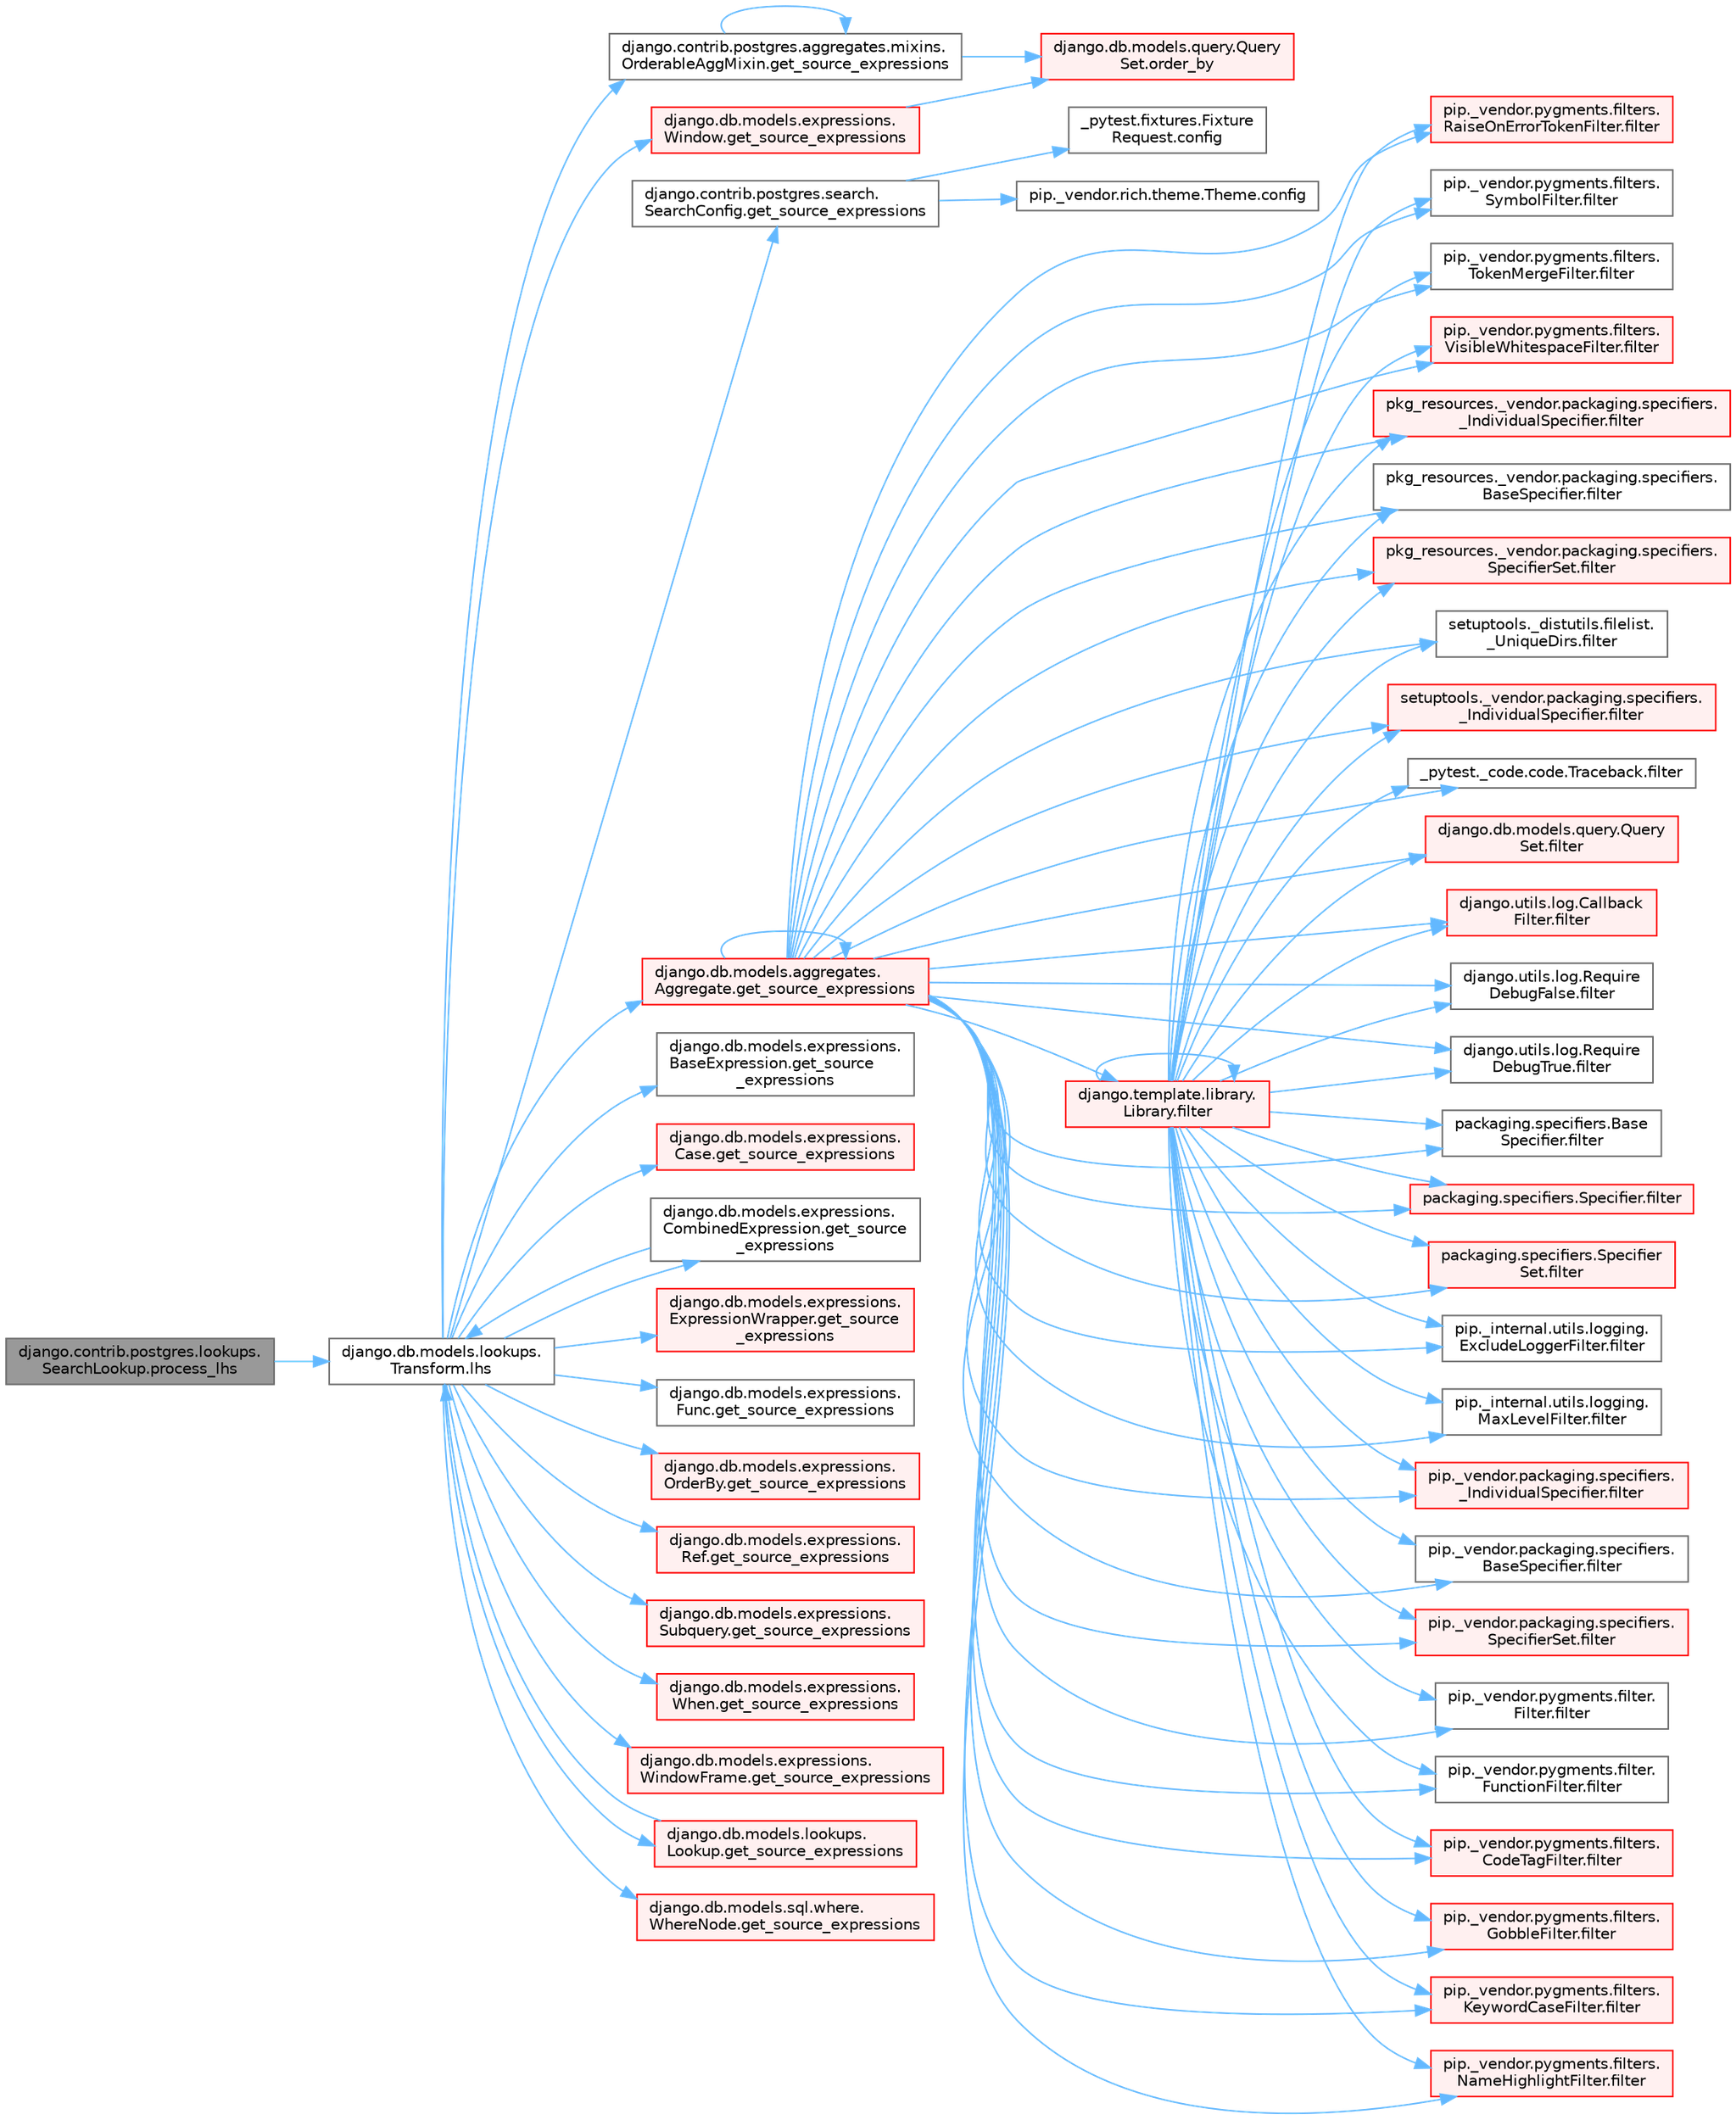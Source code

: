 digraph "django.contrib.postgres.lookups.SearchLookup.process_lhs"
{
 // LATEX_PDF_SIZE
  bgcolor="transparent";
  edge [fontname=Helvetica,fontsize=10,labelfontname=Helvetica,labelfontsize=10];
  node [fontname=Helvetica,fontsize=10,shape=box,height=0.2,width=0.4];
  rankdir="LR";
  Node1 [id="Node000001",label="django.contrib.postgres.lookups.\lSearchLookup.process_lhs",height=0.2,width=0.4,color="gray40", fillcolor="grey60", style="filled", fontcolor="black",tooltip=" "];
  Node1 -> Node2 [id="edge1_Node000001_Node000002",color="steelblue1",style="solid",tooltip=" "];
  Node2 [id="Node000002",label="django.db.models.lookups.\lTransform.lhs",height=0.2,width=0.4,color="grey40", fillcolor="white", style="filled",URL="$classdjango_1_1db_1_1models_1_1lookups_1_1_transform.html#ac0ce01e192abd1a739a4c77fcc8a1bf9",tooltip=" "];
  Node2 -> Node3 [id="edge2_Node000002_Node000003",color="steelblue1",style="solid",tooltip=" "];
  Node3 [id="Node000003",label="django.contrib.postgres.aggregates.mixins.\lOrderableAggMixin.get_source_expressions",height=0.2,width=0.4,color="grey40", fillcolor="white", style="filled",URL="$classdjango_1_1contrib_1_1postgres_1_1aggregates_1_1mixins_1_1_orderable_agg_mixin.html#abed9d6bb5142aafc8b77ac03f9d7a989",tooltip=" "];
  Node3 -> Node3 [id="edge3_Node000003_Node000003",color="steelblue1",style="solid",tooltip=" "];
  Node3 -> Node4 [id="edge4_Node000003_Node000004",color="steelblue1",style="solid",tooltip=" "];
  Node4 [id="Node000004",label="django.db.models.query.Query\lSet.order_by",height=0.2,width=0.4,color="red", fillcolor="#FFF0F0", style="filled",URL="$classdjango_1_1db_1_1models_1_1query_1_1_query_set.html#a2ad2bc4491b372d7fb5ad808262e6f01",tooltip=" "];
  Node2 -> Node20 [id="edge5_Node000002_Node000020",color="steelblue1",style="solid",tooltip=" "];
  Node20 [id="Node000020",label="django.contrib.postgres.search.\lSearchConfig.get_source_expressions",height=0.2,width=0.4,color="grey40", fillcolor="white", style="filled",URL="$classdjango_1_1contrib_1_1postgres_1_1search_1_1_search_config.html#a2c17d4dfedc6381528df8a0a1b3751bf",tooltip=" "];
  Node20 -> Node21 [id="edge6_Node000020_Node000021",color="steelblue1",style="solid",tooltip=" "];
  Node21 [id="Node000021",label="_pytest.fixtures.Fixture\lRequest.config",height=0.2,width=0.4,color="grey40", fillcolor="white", style="filled",URL="$class__pytest_1_1fixtures_1_1_fixture_request.html#a9ed7b83923283e6cc50ae1c56f68b36d",tooltip=" "];
  Node20 -> Node22 [id="edge7_Node000020_Node000022",color="steelblue1",style="solid",tooltip=" "];
  Node22 [id="Node000022",label="pip._vendor.rich.theme.Theme.config",height=0.2,width=0.4,color="grey40", fillcolor="white", style="filled",URL="$classpip_1_1__vendor_1_1rich_1_1theme_1_1_theme.html#a66944133178df92a2cc2793b6053a2ea",tooltip=" "];
  Node2 -> Node23 [id="edge8_Node000002_Node000023",color="steelblue1",style="solid",tooltip=" "];
  Node23 [id="Node000023",label="django.db.models.aggregates.\lAggregate.get_source_expressions",height=0.2,width=0.4,color="red", fillcolor="#FFF0F0", style="filled",URL="$classdjango_1_1db_1_1models_1_1aggregates_1_1_aggregate.html#a4a47839518c013f780a931e4bcf2d4f1",tooltip=" "];
  Node23 -> Node24 [id="edge9_Node000023_Node000024",color="steelblue1",style="solid",tooltip=" "];
  Node24 [id="Node000024",label="_pytest._code.code.Traceback.filter",height=0.2,width=0.4,color="grey40", fillcolor="white", style="filled",URL="$class__pytest_1_1__code_1_1code_1_1_traceback.html#a55d326907d5380a46c4d3e52f002d33f",tooltip=" "];
  Node23 -> Node25 [id="edge10_Node000023_Node000025",color="steelblue1",style="solid",tooltip=" "];
  Node25 [id="Node000025",label="django.db.models.query.Query\lSet.filter",height=0.2,width=0.4,color="red", fillcolor="#FFF0F0", style="filled",URL="$classdjango_1_1db_1_1models_1_1query_1_1_query_set.html#a9c23f79ac5a5310d628b025b5ab7b7c5",tooltip=" "];
  Node23 -> Node28 [id="edge11_Node000023_Node000028",color="steelblue1",style="solid",tooltip=" "];
  Node28 [id="Node000028",label="django.template.library.\lLibrary.filter",height=0.2,width=0.4,color="red", fillcolor="#FFF0F0", style="filled",URL="$classdjango_1_1template_1_1library_1_1_library.html#ac67bb1211ffc0354d5bf33029a58aa43",tooltip=" "];
  Node28 -> Node24 [id="edge12_Node000028_Node000024",color="steelblue1",style="solid",tooltip=" "];
  Node28 -> Node25 [id="edge13_Node000028_Node000025",color="steelblue1",style="solid",tooltip=" "];
  Node28 -> Node28 [id="edge14_Node000028_Node000028",color="steelblue1",style="solid",tooltip=" "];
  Node28 -> Node29 [id="edge15_Node000028_Node000029",color="steelblue1",style="solid",tooltip=" "];
  Node29 [id="Node000029",label="django.utils.log.Callback\lFilter.filter",height=0.2,width=0.4,color="red", fillcolor="#FFF0F0", style="filled",URL="$classdjango_1_1utils_1_1log_1_1_callback_filter.html#acd2761b2200a4e66f4bd5b729ac43db2",tooltip=" "];
  Node28 -> Node35 [id="edge16_Node000028_Node000035",color="steelblue1",style="solid",tooltip=" "];
  Node35 [id="Node000035",label="django.utils.log.Require\lDebugFalse.filter",height=0.2,width=0.4,color="grey40", fillcolor="white", style="filled",URL="$classdjango_1_1utils_1_1log_1_1_require_debug_false.html#a42e51835198458e09fb949a7af83bef8",tooltip=" "];
  Node28 -> Node36 [id="edge17_Node000028_Node000036",color="steelblue1",style="solid",tooltip=" "];
  Node36 [id="Node000036",label="django.utils.log.Require\lDebugTrue.filter",height=0.2,width=0.4,color="grey40", fillcolor="white", style="filled",URL="$classdjango_1_1utils_1_1log_1_1_require_debug_true.html#a8e1e027eea730028f70556810076c0e8",tooltip=" "];
  Node28 -> Node37 [id="edge18_Node000028_Node000037",color="steelblue1",style="solid",tooltip=" "];
  Node37 [id="Node000037",label="packaging.specifiers.Base\lSpecifier.filter",height=0.2,width=0.4,color="grey40", fillcolor="white", style="filled",URL="$classpackaging_1_1specifiers_1_1_base_specifier.html#aa87c3c882d19a56dd1f949c4b1bde70d",tooltip=" "];
  Node28 -> Node38 [id="edge19_Node000028_Node000038",color="steelblue1",style="solid",tooltip=" "];
  Node38 [id="Node000038",label="packaging.specifiers.Specifier.filter",height=0.2,width=0.4,color="red", fillcolor="#FFF0F0", style="filled",URL="$classpackaging_1_1specifiers_1_1_specifier.html#a22d9e14c5343d89e742b098b6d7997f7",tooltip=" "];
  Node28 -> Node79 [id="edge20_Node000028_Node000079",color="steelblue1",style="solid",tooltip=" "];
  Node79 [id="Node000079",label="packaging.specifiers.Specifier\lSet.filter",height=0.2,width=0.4,color="red", fillcolor="#FFF0F0", style="filled",URL="$classpackaging_1_1specifiers_1_1_specifier_set.html#a65b70b2cc0c5bad34b31461955a36d87",tooltip=" "];
  Node28 -> Node110 [id="edge21_Node000028_Node000110",color="steelblue1",style="solid",tooltip=" "];
  Node110 [id="Node000110",label="pip._internal.utils.logging.\lExcludeLoggerFilter.filter",height=0.2,width=0.4,color="grey40", fillcolor="white", style="filled",URL="$classpip_1_1__internal_1_1utils_1_1logging_1_1_exclude_logger_filter.html#a633a3ddcdc0ebbb98edf2f1e0759d22a",tooltip=" "];
  Node28 -> Node111 [id="edge22_Node000028_Node000111",color="steelblue1",style="solid",tooltip=" "];
  Node111 [id="Node000111",label="pip._internal.utils.logging.\lMaxLevelFilter.filter",height=0.2,width=0.4,color="grey40", fillcolor="white", style="filled",URL="$classpip_1_1__internal_1_1utils_1_1logging_1_1_max_level_filter.html#ac46bbe4d91f47ed8f818f64d25ed2085",tooltip=" "];
  Node28 -> Node112 [id="edge23_Node000028_Node000112",color="steelblue1",style="solid",tooltip=" "];
  Node112 [id="Node000112",label="pip._vendor.packaging.specifiers.\l_IndividualSpecifier.filter",height=0.2,width=0.4,color="red", fillcolor="#FFF0F0", style="filled",URL="$classpip_1_1__vendor_1_1packaging_1_1specifiers_1_1___individual_specifier.html#a6203976cfa5ddd6a1f47f8dfe0669fd7",tooltip=" "];
  Node28 -> Node139 [id="edge24_Node000028_Node000139",color="steelblue1",style="solid",tooltip=" "];
  Node139 [id="Node000139",label="pip._vendor.packaging.specifiers.\lBaseSpecifier.filter",height=0.2,width=0.4,color="grey40", fillcolor="white", style="filled",URL="$classpip_1_1__vendor_1_1packaging_1_1specifiers_1_1_base_specifier.html#a1b2ef14b953df0cf1a317ea573d0ea5a",tooltip=" "];
  Node28 -> Node140 [id="edge25_Node000028_Node000140",color="steelblue1",style="solid",tooltip=" "];
  Node140 [id="Node000140",label="pip._vendor.packaging.specifiers.\lSpecifierSet.filter",height=0.2,width=0.4,color="red", fillcolor="#FFF0F0", style="filled",URL="$classpip_1_1__vendor_1_1packaging_1_1specifiers_1_1_specifier_set.html#a3d7a4e9a4cb787385e37d5832bcc0a64",tooltip=" "];
  Node28 -> Node141 [id="edge26_Node000028_Node000141",color="steelblue1",style="solid",tooltip=" "];
  Node141 [id="Node000141",label="pip._vendor.pygments.filter.\lFilter.filter",height=0.2,width=0.4,color="grey40", fillcolor="white", style="filled",URL="$classpip_1_1__vendor_1_1pygments_1_1filter_1_1_filter.html#a970c118f059ea361c8f184fd86c6873d",tooltip=" "];
  Node28 -> Node142 [id="edge27_Node000028_Node000142",color="steelblue1",style="solid",tooltip=" "];
  Node142 [id="Node000142",label="pip._vendor.pygments.filter.\lFunctionFilter.filter",height=0.2,width=0.4,color="grey40", fillcolor="white", style="filled",URL="$classpip_1_1__vendor_1_1pygments_1_1filter_1_1_function_filter.html#a795616d337e49ea853139b0b96d481e7",tooltip=" "];
  Node28 -> Node143 [id="edge28_Node000028_Node000143",color="steelblue1",style="solid",tooltip=" "];
  Node143 [id="Node000143",label="pip._vendor.pygments.filters.\lCodeTagFilter.filter",height=0.2,width=0.4,color="red", fillcolor="#FFF0F0", style="filled",URL="$classpip_1_1__vendor_1_1pygments_1_1filters_1_1_code_tag_filter.html#adc7f44786b4b83da74faa23a154c8843",tooltip=" "];
  Node28 -> Node145 [id="edge29_Node000028_Node000145",color="steelblue1",style="solid",tooltip=" "];
  Node145 [id="Node000145",label="pip._vendor.pygments.filters.\lGobbleFilter.filter",height=0.2,width=0.4,color="red", fillcolor="#FFF0F0", style="filled",URL="$classpip_1_1__vendor_1_1pygments_1_1filters_1_1_gobble_filter.html#a1f8e662bb1794e2924280dc6564ca148",tooltip=" "];
  Node28 -> Node1773 [id="edge30_Node000028_Node001773",color="steelblue1",style="solid",tooltip=" "];
  Node1773 [id="Node001773",label="pip._vendor.pygments.filters.\lKeywordCaseFilter.filter",height=0.2,width=0.4,color="red", fillcolor="#FFF0F0", style="filled",URL="$classpip_1_1__vendor_1_1pygments_1_1filters_1_1_keyword_case_filter.html#a328d29510b49c572e5ded82852d167c8",tooltip=" "];
  Node28 -> Node1776 [id="edge31_Node000028_Node001776",color="steelblue1",style="solid",tooltip=" "];
  Node1776 [id="Node001776",label="pip._vendor.pygments.filters.\lNameHighlightFilter.filter",height=0.2,width=0.4,color="red", fillcolor="#FFF0F0", style="filled",URL="$classpip_1_1__vendor_1_1pygments_1_1filters_1_1_name_highlight_filter.html#ae389da6c924503203acbc80c559b0043",tooltip=" "];
  Node28 -> Node1781 [id="edge32_Node000028_Node001781",color="steelblue1",style="solid",tooltip=" "];
  Node1781 [id="Node001781",label="pip._vendor.pygments.filters.\lRaiseOnErrorTokenFilter.filter",height=0.2,width=0.4,color="red", fillcolor="#FFF0F0", style="filled",URL="$classpip_1_1__vendor_1_1pygments_1_1filters_1_1_raise_on_error_token_filter.html#aacf420bb16c8d3a430b88e78ee35b253",tooltip=" "];
  Node28 -> Node1785 [id="edge33_Node000028_Node001785",color="steelblue1",style="solid",tooltip=" "];
  Node1785 [id="Node001785",label="pip._vendor.pygments.filters.\lSymbolFilter.filter",height=0.2,width=0.4,color="grey40", fillcolor="white", style="filled",URL="$classpip_1_1__vendor_1_1pygments_1_1filters_1_1_symbol_filter.html#a567de8b7e3bc5f0a87712af81fbc70c7",tooltip=" "];
  Node28 -> Node1786 [id="edge34_Node000028_Node001786",color="steelblue1",style="solid",tooltip=" "];
  Node1786 [id="Node001786",label="pip._vendor.pygments.filters.\lTokenMergeFilter.filter",height=0.2,width=0.4,color="grey40", fillcolor="white", style="filled",URL="$classpip_1_1__vendor_1_1pygments_1_1filters_1_1_token_merge_filter.html#ac3fdd8238fb6976d42540cac395a9543",tooltip=" "];
  Node28 -> Node1787 [id="edge35_Node000028_Node001787",color="steelblue1",style="solid",tooltip=" "];
  Node1787 [id="Node001787",label="pip._vendor.pygments.filters.\lVisibleWhitespaceFilter.filter",height=0.2,width=0.4,color="red", fillcolor="#FFF0F0", style="filled",URL="$classpip_1_1__vendor_1_1pygments_1_1filters_1_1_visible_whitespace_filter.html#a9a7227d129dac7d41fe5b50d9fd97b77",tooltip=" "];
  Node28 -> Node1788 [id="edge36_Node000028_Node001788",color="steelblue1",style="solid",tooltip=" "];
  Node1788 [id="Node001788",label="pkg_resources._vendor.packaging.specifiers.\l_IndividualSpecifier.filter",height=0.2,width=0.4,color="red", fillcolor="#FFF0F0", style="filled",URL="$classpkg__resources_1_1__vendor_1_1packaging_1_1specifiers_1_1___individual_specifier.html#ad284c0e05b23f4b6838266492c00fc3e",tooltip=" "];
  Node28 -> Node1789 [id="edge37_Node000028_Node001789",color="steelblue1",style="solid",tooltip=" "];
  Node1789 [id="Node001789",label="pkg_resources._vendor.packaging.specifiers.\lBaseSpecifier.filter",height=0.2,width=0.4,color="grey40", fillcolor="white", style="filled",URL="$classpkg__resources_1_1__vendor_1_1packaging_1_1specifiers_1_1_base_specifier.html#a08f789f03784e5505adfce76a34b64f0",tooltip=" "];
  Node28 -> Node1790 [id="edge38_Node000028_Node001790",color="steelblue1",style="solid",tooltip=" "];
  Node1790 [id="Node001790",label="pkg_resources._vendor.packaging.specifiers.\lSpecifierSet.filter",height=0.2,width=0.4,color="red", fillcolor="#FFF0F0", style="filled",URL="$classpkg__resources_1_1__vendor_1_1packaging_1_1specifiers_1_1_specifier_set.html#a9935b066c65c5b7849bd09a27171e1ba",tooltip=" "];
  Node28 -> Node1791 [id="edge39_Node000028_Node001791",color="steelblue1",style="solid",tooltip=" "];
  Node1791 [id="Node001791",label="setuptools._distutils.filelist.\l_UniqueDirs.filter",height=0.2,width=0.4,color="grey40", fillcolor="white", style="filled",URL="$classsetuptools_1_1__distutils_1_1filelist_1_1___unique_dirs.html#a351fccd2f8d782034811f470cf8e3815",tooltip=" "];
  Node28 -> Node1792 [id="edge40_Node000028_Node001792",color="steelblue1",style="solid",tooltip=" "];
  Node1792 [id="Node001792",label="setuptools._vendor.packaging.specifiers.\l_IndividualSpecifier.filter",height=0.2,width=0.4,color="red", fillcolor="#FFF0F0", style="filled",URL="$classsetuptools_1_1__vendor_1_1packaging_1_1specifiers_1_1___individual_specifier.html#a7f35b396bffe2a5276887eda17fd660b",tooltip=" "];
  Node23 -> Node29 [id="edge41_Node000023_Node000029",color="steelblue1",style="solid",tooltip=" "];
  Node23 -> Node35 [id="edge42_Node000023_Node000035",color="steelblue1",style="solid",tooltip=" "];
  Node23 -> Node36 [id="edge43_Node000023_Node000036",color="steelblue1",style="solid",tooltip=" "];
  Node23 -> Node37 [id="edge44_Node000023_Node000037",color="steelblue1",style="solid",tooltip=" "];
  Node23 -> Node38 [id="edge45_Node000023_Node000038",color="steelblue1",style="solid",tooltip=" "];
  Node23 -> Node79 [id="edge46_Node000023_Node000079",color="steelblue1",style="solid",tooltip=" "];
  Node23 -> Node110 [id="edge47_Node000023_Node000110",color="steelblue1",style="solid",tooltip=" "];
  Node23 -> Node111 [id="edge48_Node000023_Node000111",color="steelblue1",style="solid",tooltip=" "];
  Node23 -> Node112 [id="edge49_Node000023_Node000112",color="steelblue1",style="solid",tooltip=" "];
  Node23 -> Node139 [id="edge50_Node000023_Node000139",color="steelblue1",style="solid",tooltip=" "];
  Node23 -> Node140 [id="edge51_Node000023_Node000140",color="steelblue1",style="solid",tooltip=" "];
  Node23 -> Node141 [id="edge52_Node000023_Node000141",color="steelblue1",style="solid",tooltip=" "];
  Node23 -> Node142 [id="edge53_Node000023_Node000142",color="steelblue1",style="solid",tooltip=" "];
  Node23 -> Node143 [id="edge54_Node000023_Node000143",color="steelblue1",style="solid",tooltip=" "];
  Node23 -> Node145 [id="edge55_Node000023_Node000145",color="steelblue1",style="solid",tooltip=" "];
  Node23 -> Node1773 [id="edge56_Node000023_Node001773",color="steelblue1",style="solid",tooltip=" "];
  Node23 -> Node1776 [id="edge57_Node000023_Node001776",color="steelblue1",style="solid",tooltip=" "];
  Node23 -> Node1781 [id="edge58_Node000023_Node001781",color="steelblue1",style="solid",tooltip=" "];
  Node23 -> Node1785 [id="edge59_Node000023_Node001785",color="steelblue1",style="solid",tooltip=" "];
  Node23 -> Node1786 [id="edge60_Node000023_Node001786",color="steelblue1",style="solid",tooltip=" "];
  Node23 -> Node1787 [id="edge61_Node000023_Node001787",color="steelblue1",style="solid",tooltip=" "];
  Node23 -> Node1788 [id="edge62_Node000023_Node001788",color="steelblue1",style="solid",tooltip=" "];
  Node23 -> Node1789 [id="edge63_Node000023_Node001789",color="steelblue1",style="solid",tooltip=" "];
  Node23 -> Node1790 [id="edge64_Node000023_Node001790",color="steelblue1",style="solid",tooltip=" "];
  Node23 -> Node1791 [id="edge65_Node000023_Node001791",color="steelblue1",style="solid",tooltip=" "];
  Node23 -> Node1792 [id="edge66_Node000023_Node001792",color="steelblue1",style="solid",tooltip=" "];
  Node23 -> Node23 [id="edge67_Node000023_Node000023",color="steelblue1",style="solid",tooltip=" "];
  Node2 -> Node262 [id="edge68_Node000002_Node000262",color="steelblue1",style="solid",tooltip=" "];
  Node262 [id="Node000262",label="django.db.models.expressions.\lBaseExpression.get_source\l_expressions",height=0.2,width=0.4,color="grey40", fillcolor="white", style="filled",URL="$classdjango_1_1db_1_1models_1_1expressions_1_1_base_expression.html#a1a052b2bf91363cc1367dbffb2b47708",tooltip=" "];
  Node2 -> Node263 [id="edge69_Node000002_Node000263",color="steelblue1",style="solid",tooltip=" "];
  Node263 [id="Node000263",label="django.db.models.expressions.\lCase.get_source_expressions",height=0.2,width=0.4,color="red", fillcolor="#FFF0F0", style="filled",URL="$classdjango_1_1db_1_1models_1_1expressions_1_1_case.html#a342de2ff64d7b1a41e1a86d89dee51b4",tooltip=" "];
  Node2 -> Node270 [id="edge70_Node000002_Node000270",color="steelblue1",style="solid",tooltip=" "];
  Node270 [id="Node000270",label="django.db.models.expressions.\lCombinedExpression.get_source\l_expressions",height=0.2,width=0.4,color="grey40", fillcolor="white", style="filled",URL="$classdjango_1_1db_1_1models_1_1expressions_1_1_combined_expression.html#a310a894787d41c927558cb35b23d3a90",tooltip=" "];
  Node270 -> Node2 [id="edge71_Node000270_Node000002",color="steelblue1",style="solid",tooltip=" "];
  Node2 -> Node271 [id="edge72_Node000002_Node000271",color="steelblue1",style="solid",tooltip=" "];
  Node271 [id="Node000271",label="django.db.models.expressions.\lExpressionWrapper.get_source\l_expressions",height=0.2,width=0.4,color="red", fillcolor="#FFF0F0", style="filled",URL="$classdjango_1_1db_1_1models_1_1expressions_1_1_expression_wrapper.html#abdd54fb24f108830588d86a69e619e8f",tooltip=" "];
  Node2 -> Node275 [id="edge73_Node000002_Node000275",color="steelblue1",style="solid",tooltip=" "];
  Node275 [id="Node000275",label="django.db.models.expressions.\lFunc.get_source_expressions",height=0.2,width=0.4,color="grey40", fillcolor="white", style="filled",URL="$classdjango_1_1db_1_1models_1_1expressions_1_1_func.html#a2edd81324f310981c50c4d7d6b02fc36",tooltip=" "];
  Node2 -> Node276 [id="edge74_Node000002_Node000276",color="steelblue1",style="solid",tooltip=" "];
  Node276 [id="Node000276",label="django.db.models.expressions.\lOrderBy.get_source_expressions",height=0.2,width=0.4,color="red", fillcolor="#FFF0F0", style="filled",URL="$classdjango_1_1db_1_1models_1_1expressions_1_1_order_by.html#aa0b698a72cab3662300d9849e2e0b2df",tooltip=" "];
  Node2 -> Node277 [id="edge75_Node000002_Node000277",color="steelblue1",style="solid",tooltip=" "];
  Node277 [id="Node000277",label="django.db.models.expressions.\lRef.get_source_expressions",height=0.2,width=0.4,color="red", fillcolor="#FFF0F0", style="filled",URL="$classdjango_1_1db_1_1models_1_1expressions_1_1_ref.html#a34966901a7ce794db70ff599b65fe2ce",tooltip=" "];
  Node2 -> Node278 [id="edge76_Node000002_Node000278",color="steelblue1",style="solid",tooltip=" "];
  Node278 [id="Node000278",label="django.db.models.expressions.\lSubquery.get_source_expressions",height=0.2,width=0.4,color="red", fillcolor="#FFF0F0", style="filled",URL="$classdjango_1_1db_1_1models_1_1expressions_1_1_subquery.html#a39b90b2b3d0ee3caf0b75571062f214e",tooltip=" "];
  Node2 -> Node279 [id="edge77_Node000002_Node000279",color="steelblue1",style="solid",tooltip=" "];
  Node279 [id="Node000279",label="django.db.models.expressions.\lWhen.get_source_expressions",height=0.2,width=0.4,color="red", fillcolor="#FFF0F0", style="filled",URL="$classdjango_1_1db_1_1models_1_1expressions_1_1_when.html#aed38e210fabf48478aed2ff00ccbdfbe",tooltip=" "];
  Node2 -> Node284 [id="edge78_Node000002_Node000284",color="steelblue1",style="solid",tooltip=" "];
  Node284 [id="Node000284",label="django.db.models.expressions.\lWindow.get_source_expressions",height=0.2,width=0.4,color="red", fillcolor="#FFF0F0", style="filled",URL="$classdjango_1_1db_1_1models_1_1expressions_1_1_window.html#a52d79e8fa282239e67f8d9cdc5112388",tooltip=" "];
  Node284 -> Node4 [id="edge79_Node000284_Node000004",color="steelblue1",style="solid",tooltip=" "];
  Node2 -> Node286 [id="edge80_Node000002_Node000286",color="steelblue1",style="solid",tooltip=" "];
  Node286 [id="Node000286",label="django.db.models.expressions.\lWindowFrame.get_source_expressions",height=0.2,width=0.4,color="red", fillcolor="#FFF0F0", style="filled",URL="$classdjango_1_1db_1_1models_1_1expressions_1_1_window_frame.html#a4b54c4c9b4c4a68308953d25703a2544",tooltip=" "];
  Node2 -> Node2898 [id="edge81_Node000002_Node002898",color="steelblue1",style="solid",tooltip=" "];
  Node2898 [id="Node002898",label="django.db.models.lookups.\lLookup.get_source_expressions",height=0.2,width=0.4,color="red", fillcolor="#FFF0F0", style="filled",URL="$classdjango_1_1db_1_1models_1_1lookups_1_1_lookup.html#ab733397a7e7276a69a7092430799a22a",tooltip=" "];
  Node2898 -> Node2 [id="edge82_Node002898_Node000002",color="steelblue1",style="solid",tooltip=" "];
  Node2 -> Node2900 [id="edge83_Node000002_Node002900",color="steelblue1",style="solid",tooltip=" "];
  Node2900 [id="Node002900",label="django.db.models.sql.where.\lWhereNode.get_source_expressions",height=0.2,width=0.4,color="red", fillcolor="#FFF0F0", style="filled",URL="$classdjango_1_1db_1_1models_1_1sql_1_1where_1_1_where_node.html#ae3155308ff1faf4914e3e7f0134f49d7",tooltip=" "];
}
